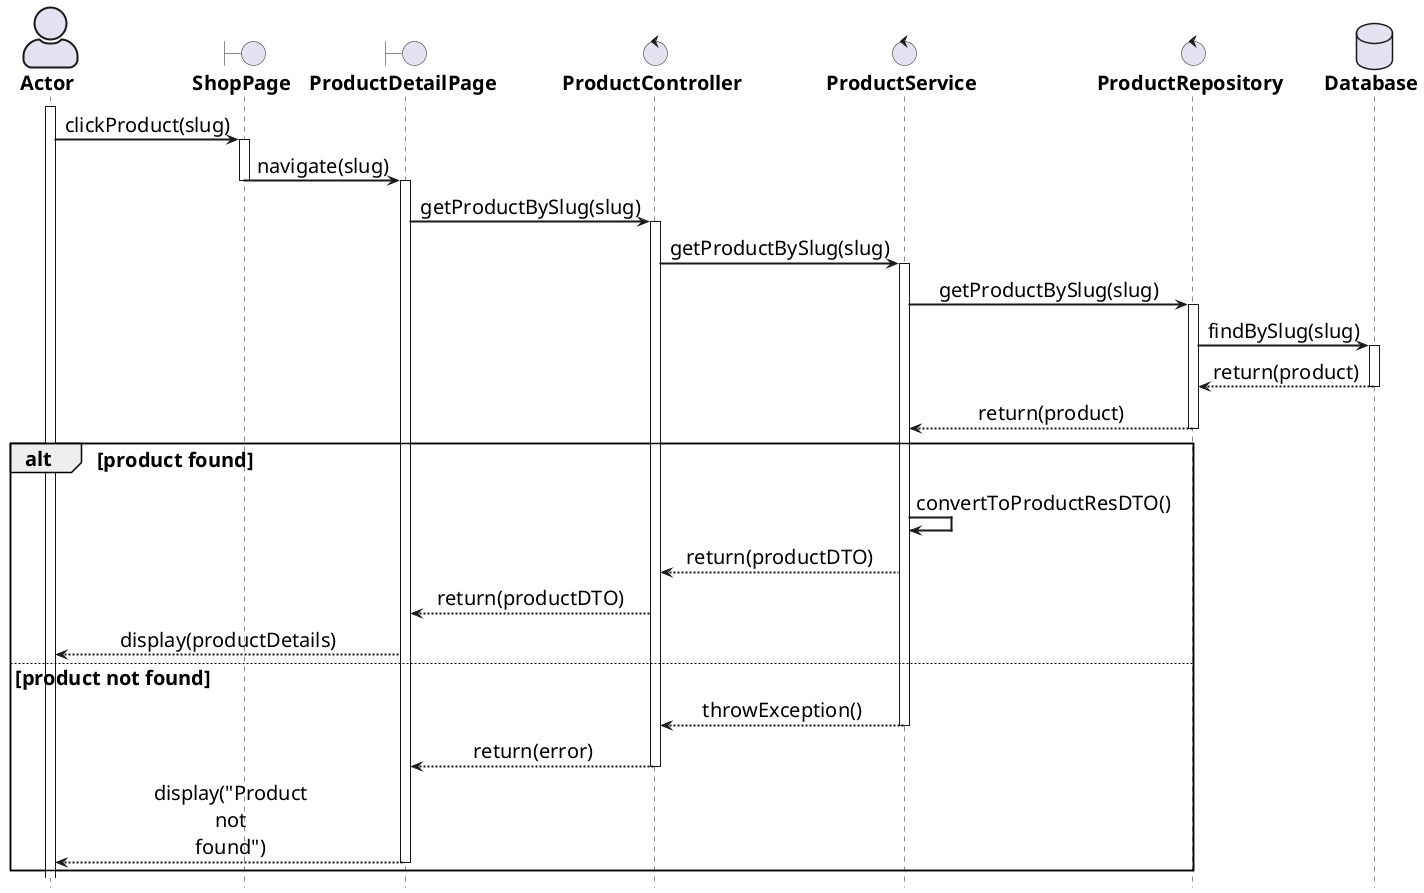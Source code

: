 @startuml

' General configuration
skinparam defaultFontSize 20
skinparam maxMessageSize 60
skinparam sequenceMessageAlign center

' Actor style configuration
skinparam actorStyle awesome

' Arrow and border thickness configuration
skinparam {
    ArrowThickness 2
    ParticipantBorderThickness 2
    ActorBorderThickness 2
    LifeLineBorderThickness 2
    ActivationBorderThickness 2
}

' Life line color configuration
skinparam LifeLineBorderColor black

' Font style configuration for components
skinparam {
    actorFontStyle bold
    boundaryFontStyle bold
    controlFontStyle bold
    entityFontStyle bold
    databaseFontStyle bold
}

' Define components
actor "Actor" as actor
boundary "ShopPage" as shopPage
boundary "ProductDetailPage" as detailPage
control "ProductController" as controller
control "ProductService" as service
control "ProductRepository" as repo
database "Database" as db

' Start processing flow
activate actor
actor -> shopPage: clickProduct(slug)
activate shopPage

shopPage -> detailPage: navigate(slug)
deactivate shopPage
activate detailPage

detailPage -> controller: getProductBySlug(slug)
activate controller

controller -> service: getProductBySlug(slug)
activate service

service -> repo: getProductBySlug(slug)
activate repo
repo -> db: findBySlug(slug)
activate db
db --> repo: return(product)
deactivate db
repo --> service: return(product)
deactivate repo

alt product found
    service -> service: convertToProductResDTO()
    service --> controller: return(productDTO)
    controller --> detailPage: return(productDTO)
    detailPage --> actor: display(productDetails)
else product not found
    service --> controller: throwException()
    deactivate service
    controller --> detailPage: return(error)
    deactivate controller
    detailPage --> actor: display("Product not found")
    deactivate detailPage
end

deactivate service
deactivate controller
deactivate detailPage

hide footbox
@enduml

